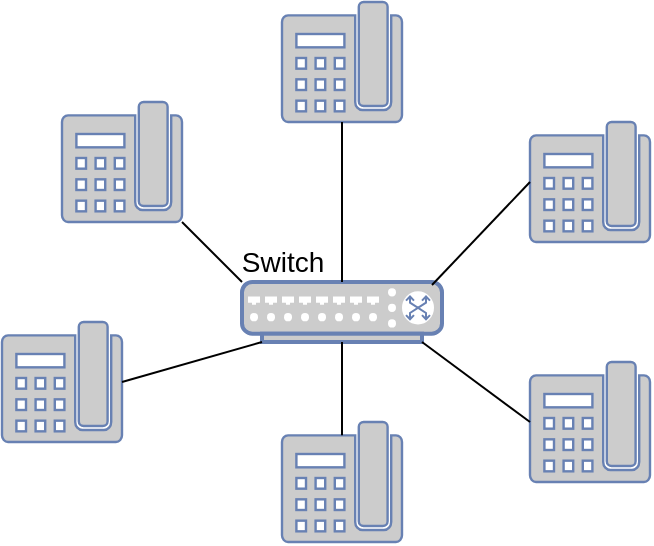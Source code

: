 <mxfile version="14.6.13" type="github" pages="2"><diagram id="EDumbw1NjKpYgXJl4fct" name="Page-1"><mxGraphModel dx="782" dy="469" grid="1" gridSize="10" guides="1" tooltips="1" connect="1" arrows="1" fold="1" page="1" pageScale="1" pageWidth="827" pageHeight="1169" math="0" shadow="0"><root><mxCell id="0"/><mxCell id="1" parent="0"/><mxCell id="AWky2RW9-qdkrpZ5TNwJ-1" value="" style="fontColor=#0066CC;verticalAlign=top;verticalLabelPosition=bottom;labelPosition=center;align=center;html=1;outlineConnect=0;fillColor=#CCCCCC;strokeColor=#6881B3;gradientColor=none;gradientDirection=north;strokeWidth=2;shape=mxgraph.networks.phone_2;" parent="1" vertex="1"><mxGeometry x="290" y="50" width="60" height="60" as="geometry"/></mxCell><mxCell id="AWky2RW9-qdkrpZ5TNwJ-2" value="" style="fontColor=#0066CC;verticalAlign=top;verticalLabelPosition=bottom;labelPosition=center;align=center;html=1;outlineConnect=0;fillColor=#CCCCCC;strokeColor=#6881B3;gradientColor=none;gradientDirection=north;strokeWidth=2;shape=mxgraph.networks.phone_2;" parent="1" vertex="1"><mxGeometry x="150" y="210" width="60" height="60" as="geometry"/></mxCell><mxCell id="AWky2RW9-qdkrpZ5TNwJ-3" value="" style="fontColor=#0066CC;verticalAlign=top;verticalLabelPosition=bottom;labelPosition=center;align=center;html=1;outlineConnect=0;fillColor=#CCCCCC;strokeColor=#6881B3;gradientColor=none;gradientDirection=north;strokeWidth=2;shape=mxgraph.networks.phone_2;" parent="1" vertex="1"><mxGeometry x="414" y="110" width="60" height="60" as="geometry"/></mxCell><mxCell id="AWky2RW9-qdkrpZ5TNwJ-4" value="" style="fontColor=#0066CC;verticalAlign=top;verticalLabelPosition=bottom;labelPosition=center;align=center;html=1;outlineConnect=0;fillColor=#CCCCCC;strokeColor=#6881B3;gradientColor=none;gradientDirection=north;strokeWidth=2;shape=mxgraph.networks.phone_2;" parent="1" vertex="1"><mxGeometry x="414" y="230" width="60" height="60" as="geometry"/></mxCell><mxCell id="AWky2RW9-qdkrpZ5TNwJ-5" value="" style="fontColor=#0066CC;verticalAlign=top;verticalLabelPosition=bottom;labelPosition=center;align=center;html=1;outlineConnect=0;fillColor=#CCCCCC;strokeColor=#6881B3;gradientColor=none;gradientDirection=north;strokeWidth=2;shape=mxgraph.networks.phone_2;" parent="1" vertex="1"><mxGeometry x="180" y="100" width="60" height="60" as="geometry"/></mxCell><mxCell id="AWky2RW9-qdkrpZ5TNwJ-6" value="" style="fontColor=#0066CC;verticalAlign=top;verticalLabelPosition=bottom;labelPosition=center;align=center;html=1;outlineConnect=0;fillColor=#CCCCCC;strokeColor=#6881B3;gradientColor=none;gradientDirection=north;strokeWidth=2;shape=mxgraph.networks.phone_2;" parent="1" vertex="1"><mxGeometry x="290" y="260" width="60" height="60" as="geometry"/></mxCell><mxCell id="AWky2RW9-qdkrpZ5TNwJ-7" value="" style="fontColor=#0066CC;verticalAlign=top;verticalLabelPosition=bottom;labelPosition=center;align=center;html=1;outlineConnect=0;fillColor=#CCCCCC;strokeColor=#6881B3;gradientColor=none;gradientDirection=north;strokeWidth=2;shape=mxgraph.networks.switch;" parent="1" vertex="1"><mxGeometry x="270" y="190" width="100" height="30" as="geometry"/></mxCell><mxCell id="AWky2RW9-qdkrpZ5TNwJ-8" value="&lt;font style=&quot;font-size: 14px&quot;&gt;Switch&lt;/font&gt;" style="text;html=1;align=center;verticalAlign=middle;resizable=0;points=[];autosize=1;strokeColor=none;" parent="1" vertex="1"><mxGeometry x="260" y="170" width="60" height="20" as="geometry"/></mxCell><mxCell id="AWky2RW9-qdkrpZ5TNwJ-9" value="" style="endArrow=none;html=1;exitX=0.5;exitY=0.11;exitDx=0;exitDy=0;exitPerimeter=0;entryX=0.5;entryY=1;entryDx=0;entryDy=0;entryPerimeter=0;" parent="1" source="AWky2RW9-qdkrpZ5TNwJ-6" target="AWky2RW9-qdkrpZ5TNwJ-7" edge="1"><mxGeometry width="50" height="50" relative="1" as="geometry"><mxPoint x="380" y="270" as="sourcePoint"/><mxPoint x="430" y="220" as="targetPoint"/></mxGeometry></mxCell><mxCell id="AWky2RW9-qdkrpZ5TNwJ-10" value="" style="endArrow=none;html=1;entryX=0.9;entryY=1;entryDx=0;entryDy=0;entryPerimeter=0;exitX=0;exitY=0.5;exitDx=0;exitDy=0;exitPerimeter=0;" parent="1" source="AWky2RW9-qdkrpZ5TNwJ-4" target="AWky2RW9-qdkrpZ5TNwJ-7" edge="1"><mxGeometry width="50" height="50" relative="1" as="geometry"><mxPoint x="414" y="270" as="sourcePoint"/><mxPoint x="430" y="220" as="targetPoint"/></mxGeometry></mxCell><mxCell id="AWky2RW9-qdkrpZ5TNwJ-11" value="" style="endArrow=none;html=1;entryX=0;entryY=0.5;entryDx=0;entryDy=0;entryPerimeter=0;exitX=0.95;exitY=0.05;exitDx=0;exitDy=0;exitPerimeter=0;" parent="1" source="AWky2RW9-qdkrpZ5TNwJ-7" target="AWky2RW9-qdkrpZ5TNwJ-3" edge="1"><mxGeometry width="50" height="50" relative="1" as="geometry"><mxPoint x="380" y="270" as="sourcePoint"/><mxPoint x="430" y="220" as="targetPoint"/></mxGeometry></mxCell><mxCell id="AWky2RW9-qdkrpZ5TNwJ-12" value="" style="endArrow=none;html=1;entryX=0.5;entryY=1;entryDx=0;entryDy=0;entryPerimeter=0;exitX=0.5;exitY=0;exitDx=0;exitDy=0;exitPerimeter=0;" parent="1" source="AWky2RW9-qdkrpZ5TNwJ-7" target="AWky2RW9-qdkrpZ5TNwJ-1" edge="1"><mxGeometry width="50" height="50" relative="1" as="geometry"><mxPoint x="380" y="270" as="sourcePoint"/><mxPoint x="430" y="220" as="targetPoint"/></mxGeometry></mxCell><mxCell id="AWky2RW9-qdkrpZ5TNwJ-13" value="" style="endArrow=none;html=1;" parent="1" target="AWky2RW9-qdkrpZ5TNwJ-5" edge="1"><mxGeometry width="50" height="50" relative="1" as="geometry"><mxPoint x="270" y="190" as="sourcePoint"/><mxPoint x="430" y="220" as="targetPoint"/></mxGeometry></mxCell><mxCell id="AWky2RW9-qdkrpZ5TNwJ-14" value="" style="endArrow=none;html=1;exitX=1;exitY=0.5;exitDx=0;exitDy=0;exitPerimeter=0;entryX=0.1;entryY=1;entryDx=0;entryDy=0;entryPerimeter=0;" parent="1" source="AWky2RW9-qdkrpZ5TNwJ-2" target="AWky2RW9-qdkrpZ5TNwJ-7" edge="1"><mxGeometry width="50" height="50" relative="1" as="geometry"><mxPoint x="380" y="270" as="sourcePoint"/><mxPoint x="430" y="220" as="targetPoint"/></mxGeometry></mxCell></root></mxGraphModel></diagram><diagram id="-AmjwKMMGea6A9v-qLFK" name="Page-2"><mxGraphModel dx="782" dy="469" grid="1" gridSize="10" guides="1" tooltips="1" connect="1" arrows="1" fold="1" page="1" pageScale="1" pageWidth="827" pageHeight="1169" math="0" shadow="0"><root><mxCell id="-dUT5I_LuFDgwvO9NVMn-0"/><mxCell id="-dUT5I_LuFDgwvO9NVMn-1" parent="-dUT5I_LuFDgwvO9NVMn-0"/><mxCell id="wAx7C8vTOVxBNwPayUUw-0" value="&lt;font style=&quot;font-size: 14px&quot;&gt;MS&lt;/font&gt;" style="rounded=1;whiteSpace=wrap;html=1;fillColor=#d5e8d4;strokeColor=#82b366;" vertex="1" parent="-dUT5I_LuFDgwvO9NVMn-1"><mxGeometry x="60" y="180" width="70" height="40" as="geometry"/></mxCell><mxCell id="wAx7C8vTOVxBNwPayUUw-1" value="&lt;font style=&quot;font-size: 14px&quot;&gt;BTS&lt;/font&gt;" style="rounded=1;whiteSpace=wrap;html=1;fillColor=#d5e8d4;strokeColor=#82b366;" vertex="1" parent="-dUT5I_LuFDgwvO9NVMn-1"><mxGeometry x="180" y="180" width="70" height="40" as="geometry"/></mxCell><mxCell id="wAx7C8vTOVxBNwPayUUw-2" value="&lt;font style=&quot;font-size: 14px&quot;&gt;BSC&lt;/font&gt;" style="rounded=1;whiteSpace=wrap;html=1;fillColor=#d5e8d4;strokeColor=#82b366;" vertex="1" parent="-dUT5I_LuFDgwvO9NVMn-1"><mxGeometry x="300" y="180" width="70" height="40" as="geometry"/></mxCell><mxCell id="wAx7C8vTOVxBNwPayUUw-3" value="&lt;font style=&quot;font-size: 14px&quot;&gt;MSC&lt;/font&gt;" style="rounded=1;whiteSpace=wrap;html=1;fillColor=#d5e8d4;strokeColor=#82b366;" vertex="1" parent="-dUT5I_LuFDgwvO9NVMn-1"><mxGeometry x="420" y="180" width="70" height="40" as="geometry"/></mxCell><mxCell id="wAx7C8vTOVxBNwPayUUw-4" value="&lt;font style=&quot;font-size: 14px&quot;&gt;VLR&lt;/font&gt;" style="rounded=1;whiteSpace=wrap;html=1;fillColor=#d5e8d4;strokeColor=#82b366;" vertex="1" parent="-dUT5I_LuFDgwvO9NVMn-1"><mxGeometry x="540" y="180" width="70" height="40" as="geometry"/></mxCell><mxCell id="wAx7C8vTOVxBNwPayUUw-5" value="&lt;font style=&quot;font-size: 14px&quot;&gt;VLR&lt;/font&gt;" style="rounded=1;whiteSpace=wrap;html=1;fillColor=#d5e8d4;strokeColor=#82b366;" vertex="1" parent="-dUT5I_LuFDgwvO9NVMn-1"><mxGeometry x="660" y="180" width="70" height="40" as="geometry"/></mxCell><mxCell id="wAx7C8vTOVxBNwPayUUw-8" value="&lt;font style=&quot;font-size: 18px&quot;&gt;EIR&lt;/font&gt;" style="ellipse;whiteSpace=wrap;html=1;fillColor=#fff2cc;strokeColor=#d6b656;" vertex="1" parent="-dUT5I_LuFDgwvO9NVMn-1"><mxGeometry x="410" y="40" width="90" height="60" as="geometry"/></mxCell><mxCell id="wAx7C8vTOVxBNwPayUUw-9" value="&lt;font style=&quot;font-size: 18px&quot;&gt;MSC&lt;/font&gt;" style="ellipse;whiteSpace=wrap;html=1;fillColor=#fff2cc;strokeColor=#d6b656;" vertex="1" parent="-dUT5I_LuFDgwvO9NVMn-1"><mxGeometry x="240" y="290" width="90" height="60" as="geometry"/></mxCell><mxCell id="wAx7C8vTOVxBNwPayUUw-10" value="&lt;font style=&quot;font-size: 18px&quot;&gt;HLR&lt;/font&gt;" style="ellipse;whiteSpace=wrap;html=1;fillColor=#fff2cc;strokeColor=#d6b656;" vertex="1" parent="-dUT5I_LuFDgwvO9NVMn-1"><mxGeometry x="440" y="290" width="90" height="60" as="geometry"/></mxCell><mxCell id="wAx7C8vTOVxBNwPayUUw-11" value="" style="endArrow=classic;html=1;entryX=0;entryY=0.5;entryDx=0;entryDy=0;" edge="1" parent="-dUT5I_LuFDgwvO9NVMn-1" target="wAx7C8vTOVxBNwPayUUw-1"><mxGeometry width="50" height="50" relative="1" as="geometry"><mxPoint x="130" y="200" as="sourcePoint"/><mxPoint x="380" y="170" as="targetPoint"/></mxGeometry></mxCell><mxCell id="wAx7C8vTOVxBNwPayUUw-12" value="" style="endArrow=classic;html=1;entryX=0;entryY=0.5;entryDx=0;entryDy=0;" edge="1" parent="-dUT5I_LuFDgwvO9NVMn-1"><mxGeometry width="50" height="50" relative="1" as="geometry"><mxPoint x="250" y="199.5" as="sourcePoint"/><mxPoint x="300" y="199.5" as="targetPoint"/></mxGeometry></mxCell><mxCell id="wAx7C8vTOVxBNwPayUUw-13" value="" style="endArrow=classic;html=1;entryX=0;entryY=0.5;entryDx=0;entryDy=0;" edge="1" parent="-dUT5I_LuFDgwvO9NVMn-1"><mxGeometry width="50" height="50" relative="1" as="geometry"><mxPoint x="370" y="199.5" as="sourcePoint"/><mxPoint x="420" y="199.5" as="targetPoint"/></mxGeometry></mxCell><mxCell id="wAx7C8vTOVxBNwPayUUw-14" value="" style="endArrow=classic;html=1;entryX=0;entryY=0.5;entryDx=0;entryDy=0;" edge="1" parent="-dUT5I_LuFDgwvO9NVMn-1"><mxGeometry width="50" height="50" relative="1" as="geometry"><mxPoint x="490" y="199.5" as="sourcePoint"/><mxPoint x="540" y="199.5" as="targetPoint"/></mxGeometry></mxCell><mxCell id="wAx7C8vTOVxBNwPayUUw-15" value="" style="endArrow=classic;html=1;entryX=0;entryY=0.5;entryDx=0;entryDy=0;" edge="1" parent="-dUT5I_LuFDgwvO9NVMn-1"><mxGeometry width="50" height="50" relative="1" as="geometry"><mxPoint x="610" y="199.5" as="sourcePoint"/><mxPoint x="660" y="199.5" as="targetPoint"/></mxGeometry></mxCell><mxCell id="wAx7C8vTOVxBNwPayUUw-16" value="" style="endArrow=classic;html=1;entryX=0.25;entryY=1;entryDx=0;entryDy=0;exitX=1;exitY=0;exitDx=0;exitDy=0;" edge="1" parent="-dUT5I_LuFDgwvO9NVMn-1" source="wAx7C8vTOVxBNwPayUUw-9" target="wAx7C8vTOVxBNwPayUUw-3"><mxGeometry width="50" height="50" relative="1" as="geometry"><mxPoint x="380" y="250" as="sourcePoint"/><mxPoint x="430" y="200" as="targetPoint"/></mxGeometry></mxCell><mxCell id="wAx7C8vTOVxBNwPayUUw-17" value="" style="endArrow=classic;html=1;entryX=0.5;entryY=1;entryDx=0;entryDy=0;exitX=0.5;exitY=0;exitDx=0;exitDy=0;" edge="1" parent="-dUT5I_LuFDgwvO9NVMn-1" source="wAx7C8vTOVxBNwPayUUw-10" target="wAx7C8vTOVxBNwPayUUw-3"><mxGeometry width="50" height="50" relative="1" as="geometry"><mxPoint x="380" y="250" as="sourcePoint"/><mxPoint x="430" y="200" as="targetPoint"/></mxGeometry></mxCell><mxCell id="wAx7C8vTOVxBNwPayUUw-18" value="" style="endArrow=classic;html=1;entryX=0.5;entryY=1;entryDx=0;entryDy=0;exitX=1;exitY=0;exitDx=0;exitDy=0;" edge="1" parent="-dUT5I_LuFDgwvO9NVMn-1" source="wAx7C8vTOVxBNwPayUUw-10" target="wAx7C8vTOVxBNwPayUUw-4"><mxGeometry width="50" height="50" relative="1" as="geometry"><mxPoint x="515" y="300" as="sourcePoint"/><mxPoint x="430" y="200" as="targetPoint"/></mxGeometry></mxCell><mxCell id="wAx7C8vTOVxBNwPayUUw-19" value="" style="endArrow=classic;html=1;exitX=0.5;exitY=1;exitDx=0;exitDy=0;entryX=0.5;entryY=0;entryDx=0;entryDy=0;" edge="1" parent="-dUT5I_LuFDgwvO9NVMn-1" source="wAx7C8vTOVxBNwPayUUw-8" target="wAx7C8vTOVxBNwPayUUw-3"><mxGeometry width="50" height="50" relative="1" as="geometry"><mxPoint x="380" y="250" as="sourcePoint"/><mxPoint x="430" y="200" as="targetPoint"/></mxGeometry></mxCell><mxCell id="wAx7C8vTOVxBNwPayUUw-20" value="Um" style="text;html=1;align=center;verticalAlign=middle;resizable=0;points=[];autosize=1;strokeColor=none;" vertex="1" parent="-dUT5I_LuFDgwvO9NVMn-1"><mxGeometry x="135" y="180" width="30" height="20" as="geometry"/></mxCell><mxCell id="wAx7C8vTOVxBNwPayUUw-21" value="A-bits" style="text;html=1;align=center;verticalAlign=middle;resizable=0;points=[];autosize=1;strokeColor=none;" vertex="1" parent="-dUT5I_LuFDgwvO9NVMn-1"><mxGeometry x="250" y="180" width="50" height="20" as="geometry"/></mxCell><mxCell id="wAx7C8vTOVxBNwPayUUw-22" value="A" style="text;html=1;align=center;verticalAlign=middle;resizable=0;points=[];autosize=1;strokeColor=none;" vertex="1" parent="-dUT5I_LuFDgwvO9NVMn-1"><mxGeometry x="390" y="180" width="20" height="20" as="geometry"/></mxCell><mxCell id="wAx7C8vTOVxBNwPayUUw-23" value="B" style="text;html=1;align=center;verticalAlign=middle;resizable=0;points=[];autosize=1;strokeColor=none;" vertex="1" parent="-dUT5I_LuFDgwvO9NVMn-1"><mxGeometry x="510" y="180" width="20" height="20" as="geometry"/></mxCell><mxCell id="wAx7C8vTOVxBNwPayUUw-24" value="G" style="text;html=1;align=center;verticalAlign=middle;resizable=0;points=[];autosize=1;strokeColor=none;" vertex="1" parent="-dUT5I_LuFDgwvO9NVMn-1"><mxGeometry x="630" y="180" width="20" height="20" as="geometry"/></mxCell><mxCell id="wAx7C8vTOVxBNwPayUUw-25" value="F" style="text;html=1;align=center;verticalAlign=middle;resizable=0;points=[];autosize=1;strokeColor=none;" vertex="1" parent="-dUT5I_LuFDgwvO9NVMn-1"><mxGeometry x="460" y="130" width="20" height="20" as="geometry"/></mxCell><mxCell id="wAx7C8vTOVxBNwPayUUw-26" value="E" style="text;html=1;align=center;verticalAlign=middle;resizable=0;points=[];autosize=1;strokeColor=none;" vertex="1" parent="-dUT5I_LuFDgwvO9NVMn-1"><mxGeometry x="340" y="250" width="20" height="20" as="geometry"/></mxCell><mxCell id="wAx7C8vTOVxBNwPayUUw-27" value="C" style="text;html=1;align=center;verticalAlign=middle;resizable=0;points=[];autosize=1;strokeColor=none;" vertex="1" parent="-dUT5I_LuFDgwvO9NVMn-1"><mxGeometry x="450" y="260" width="20" height="20" as="geometry"/></mxCell><mxCell id="wAx7C8vTOVxBNwPayUUw-28" value="D" style="text;html=1;align=center;verticalAlign=middle;resizable=0;points=[];autosize=1;strokeColor=none;" vertex="1" parent="-dUT5I_LuFDgwvO9NVMn-1"><mxGeometry x="550" y="260" width="20" height="20" as="geometry"/></mxCell></root></mxGraphModel></diagram></mxfile>